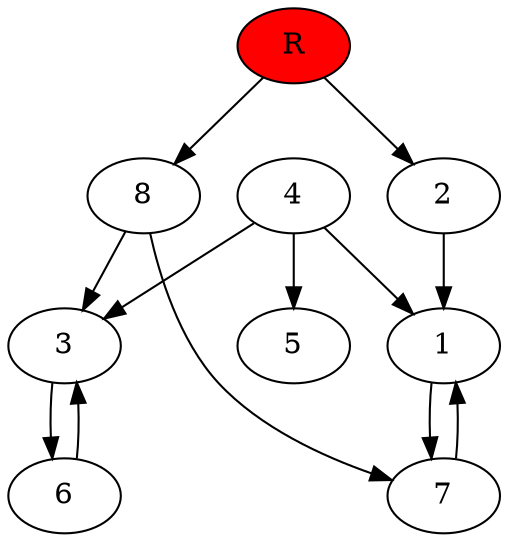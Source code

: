 digraph prb28615 {
	1
	2
	3
	4
	5
	6
	7
	8
	R [fillcolor="#ff0000" style=filled]
	1 -> 7
	2 -> 1
	3 -> 6
	4 -> 1
	4 -> 3
	4 -> 5
	6 -> 3
	7 -> 1
	8 -> 3
	8 -> 7
	R -> 2
	R -> 8
}
